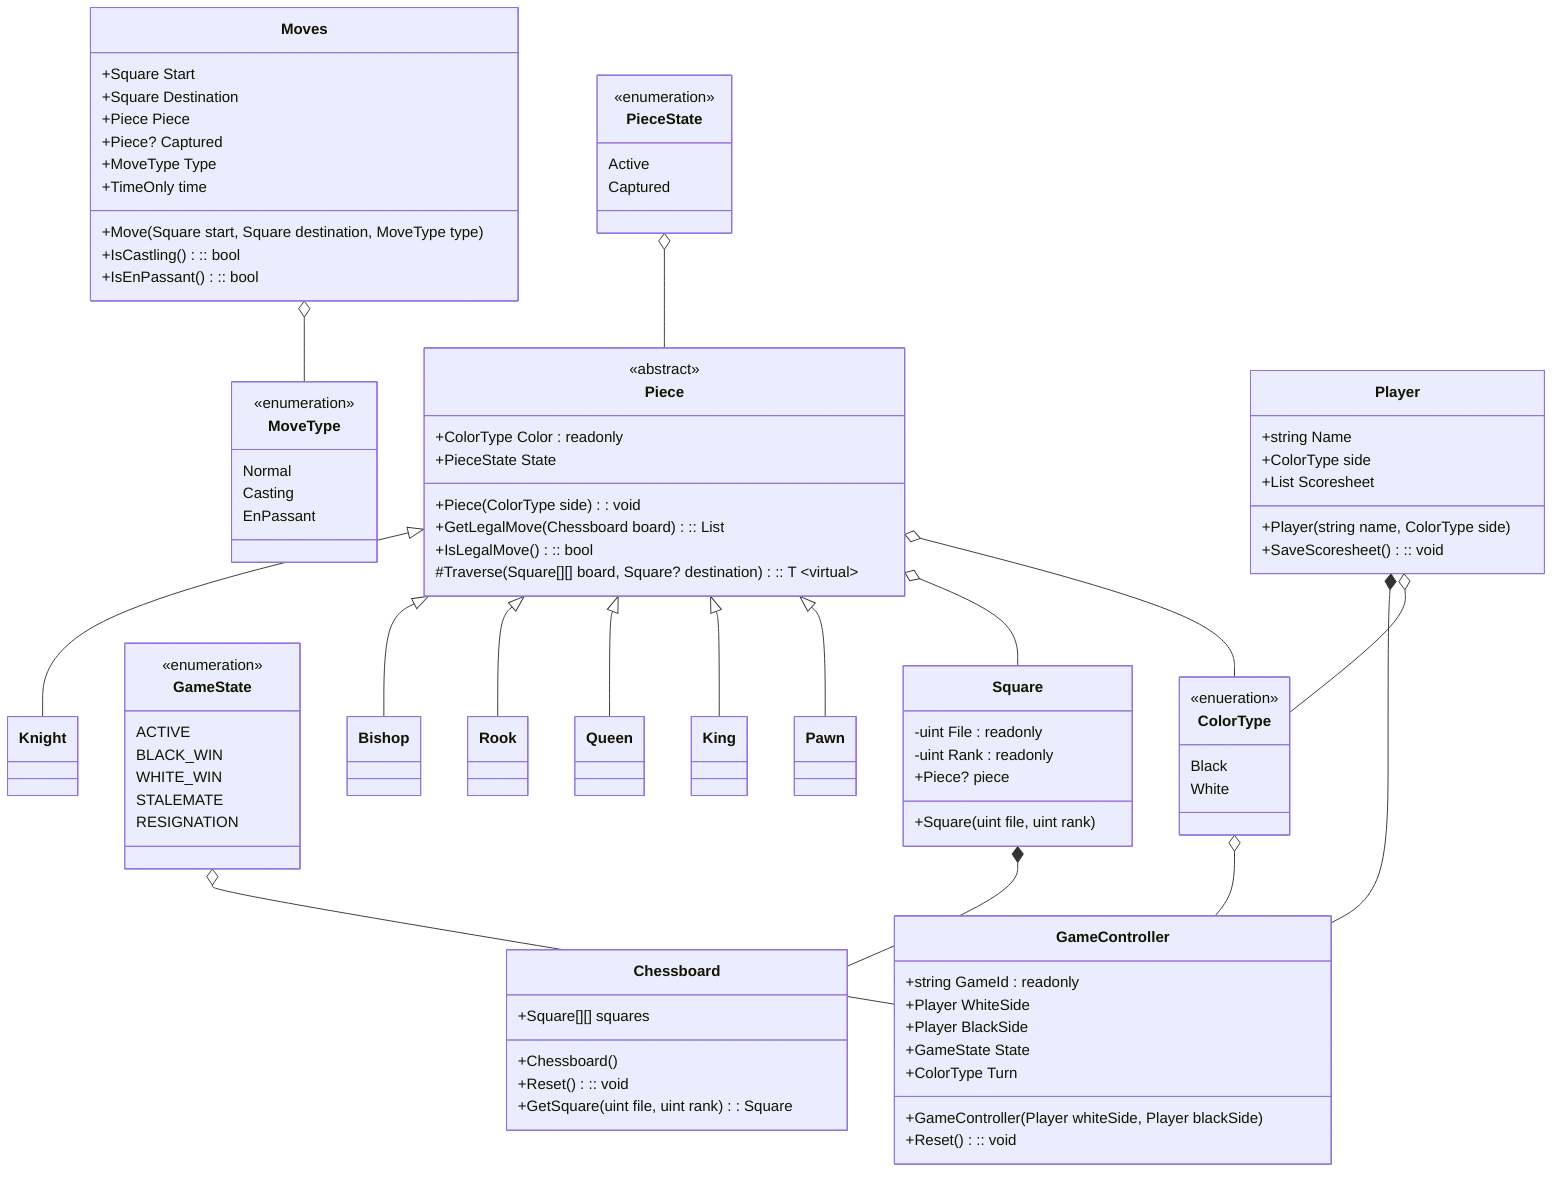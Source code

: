 classDiagram

class ColorType
<<enueration>> ColorType
ColorType : Black
ColorType : White

class MoveType
<<enumeration>> MoveType
MoveType : Normal
MoveType : Casting
MoveType : EnPassant

class PieceState
<<enumeration>> PieceState
PieceState : Active
PieceState : Captured

class GameState
<<enumeration>> GameState
GameState : ACTIVE
GameState : BLACK_WIN
GameState : WHITE_WIN
GameState : STALEMATE
GameState : RESIGNATION

class Piece {
    <<abstract>>
    +ColorType Color : readonly
    +PieceState State
    +Piece(ColorType side) : void
    +GetLegalMove(Chessboard board) :: List<Square>
    +IsLegalMove() :: bool
    #Traverse<T>(Square[][] board, Square? destination) :: T ~virtual~
}

class Knight {
    
}

class Bishop {
    
}

class Rook {
    
}

class Queen {
    
}

class King {
    
}

class Pawn {
    
}

class Square {
    -uint File : readonly
    -uint Rank : readonly
    +Piece? piece
    +Square(uint file, uint rank)
}

class Chessboard {
    +Square[][] squares
    +Chessboard()
    +Reset() :: void
    +GetSquare(uint file, uint rank) : Square
}

class Moves {
    +Square Start
    +Square Destination
    +Piece Piece
    +Piece? Captured
    +MoveType Type
    +TimeOnly time
    +Move(Square start, Square destination, MoveType type)
    +IsCastling() :: bool
    +IsEnPassant() :: bool
}

class Player {
    +string Name
    +ColorType side
    +List<Moves> Scoresheet
    +Player(string name, ColorType side)
    +SaveScoresheet() :: void
}

class GameController {
    +string GameId : readonly
    +Player WhiteSide
    +Player BlackSide
    +GameState State
    +ColorType Turn
    +GameController(Player whiteSide, Player blackSide)
    +Reset() :: void
}

Player *-- GameController
GameState o-- GameController
ColorType o-- GameController
PieceState o-- Piece
Piece <|-- Knight
Piece <|-- Bishop
Piece <|-- Rook
Piece <|-- Queen
Piece <|-- King
Piece <|-- Pawn
Piece o-- Square
Piece o-- ColorType
Square *-- Chessboard
Moves o-- MoveType
Player o-- ColorType